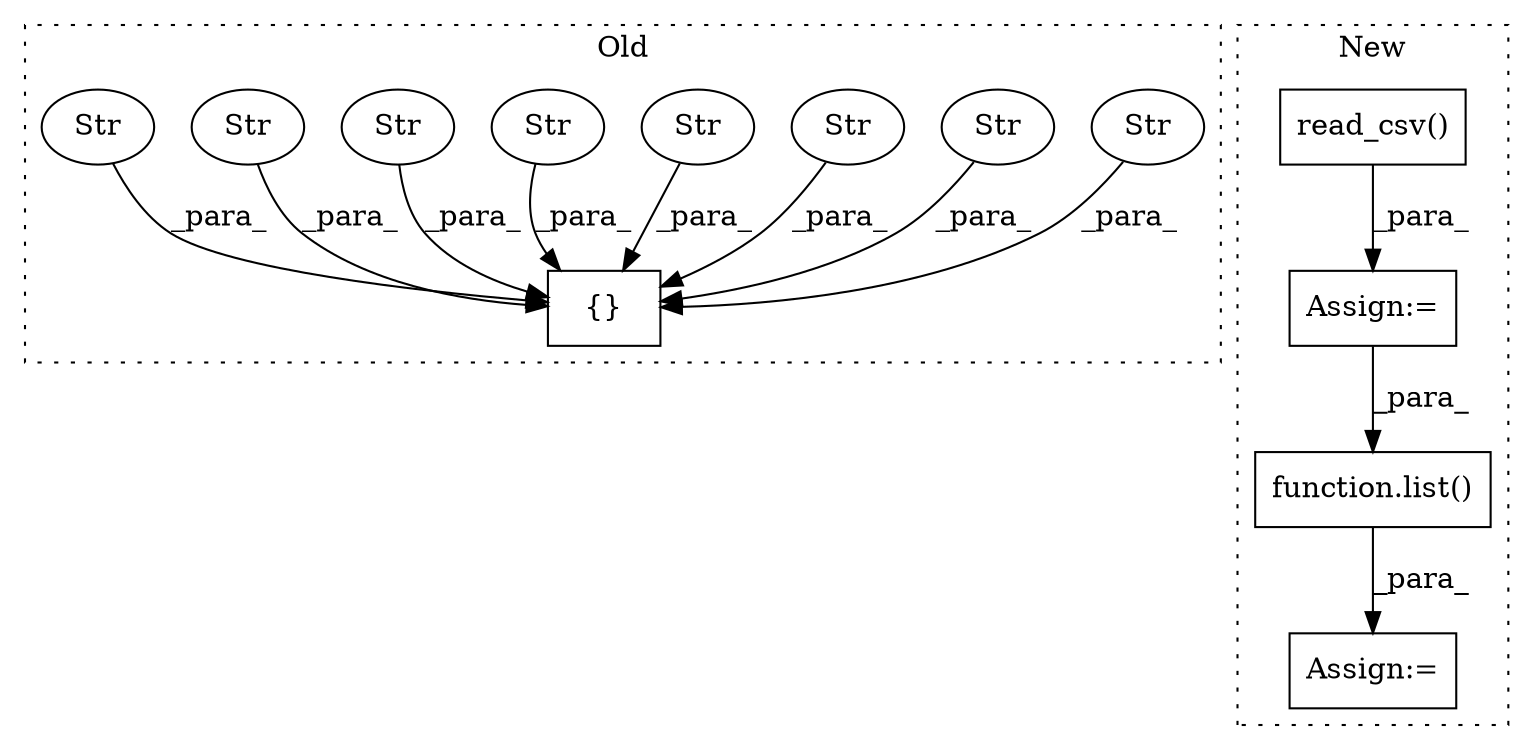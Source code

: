 digraph G {
subgraph cluster0 {
1 [label="{}" a="59" s="4990,5111" l="1,0" shape="box"];
5 [label="Str" a="66" s="5041" l="8" shape="ellipse"];
6 [label="Str" a="66" s="5002" l="12" shape="ellipse"];
7 [label="Str" a="66" s="5027" l="12" shape="ellipse"];
8 [label="Str" a="66" s="5051" l="9" shape="ellipse"];
9 [label="Str" a="66" s="4991" l="9" shape="ellipse"];
10 [label="Str" a="66" s="5016" l="9" shape="ellipse"];
11 [label="Str" a="66" s="5102" l="9" shape="ellipse"];
12 [label="Str" a="66" s="5062" l="16" shape="ellipse"];
label = "Old";
style="dotted";
}
subgraph cluster1 {
2 [label="read_csv()" a="75" s="5058,5114" l="12,1" shape="box"];
3 [label="Assign:=" a="68" s="5127" l="3" shape="box"];
4 [label="Assign:=" a="68" s="5055" l="3" shape="box"];
13 [label="function.list()" a="75" s="5130,5146" l="5,1" shape="box"];
label = "New";
style="dotted";
}
2 -> 4 [label="_para_"];
4 -> 13 [label="_para_"];
5 -> 1 [label="_para_"];
6 -> 1 [label="_para_"];
7 -> 1 [label="_para_"];
8 -> 1 [label="_para_"];
9 -> 1 [label="_para_"];
10 -> 1 [label="_para_"];
11 -> 1 [label="_para_"];
12 -> 1 [label="_para_"];
13 -> 3 [label="_para_"];
}